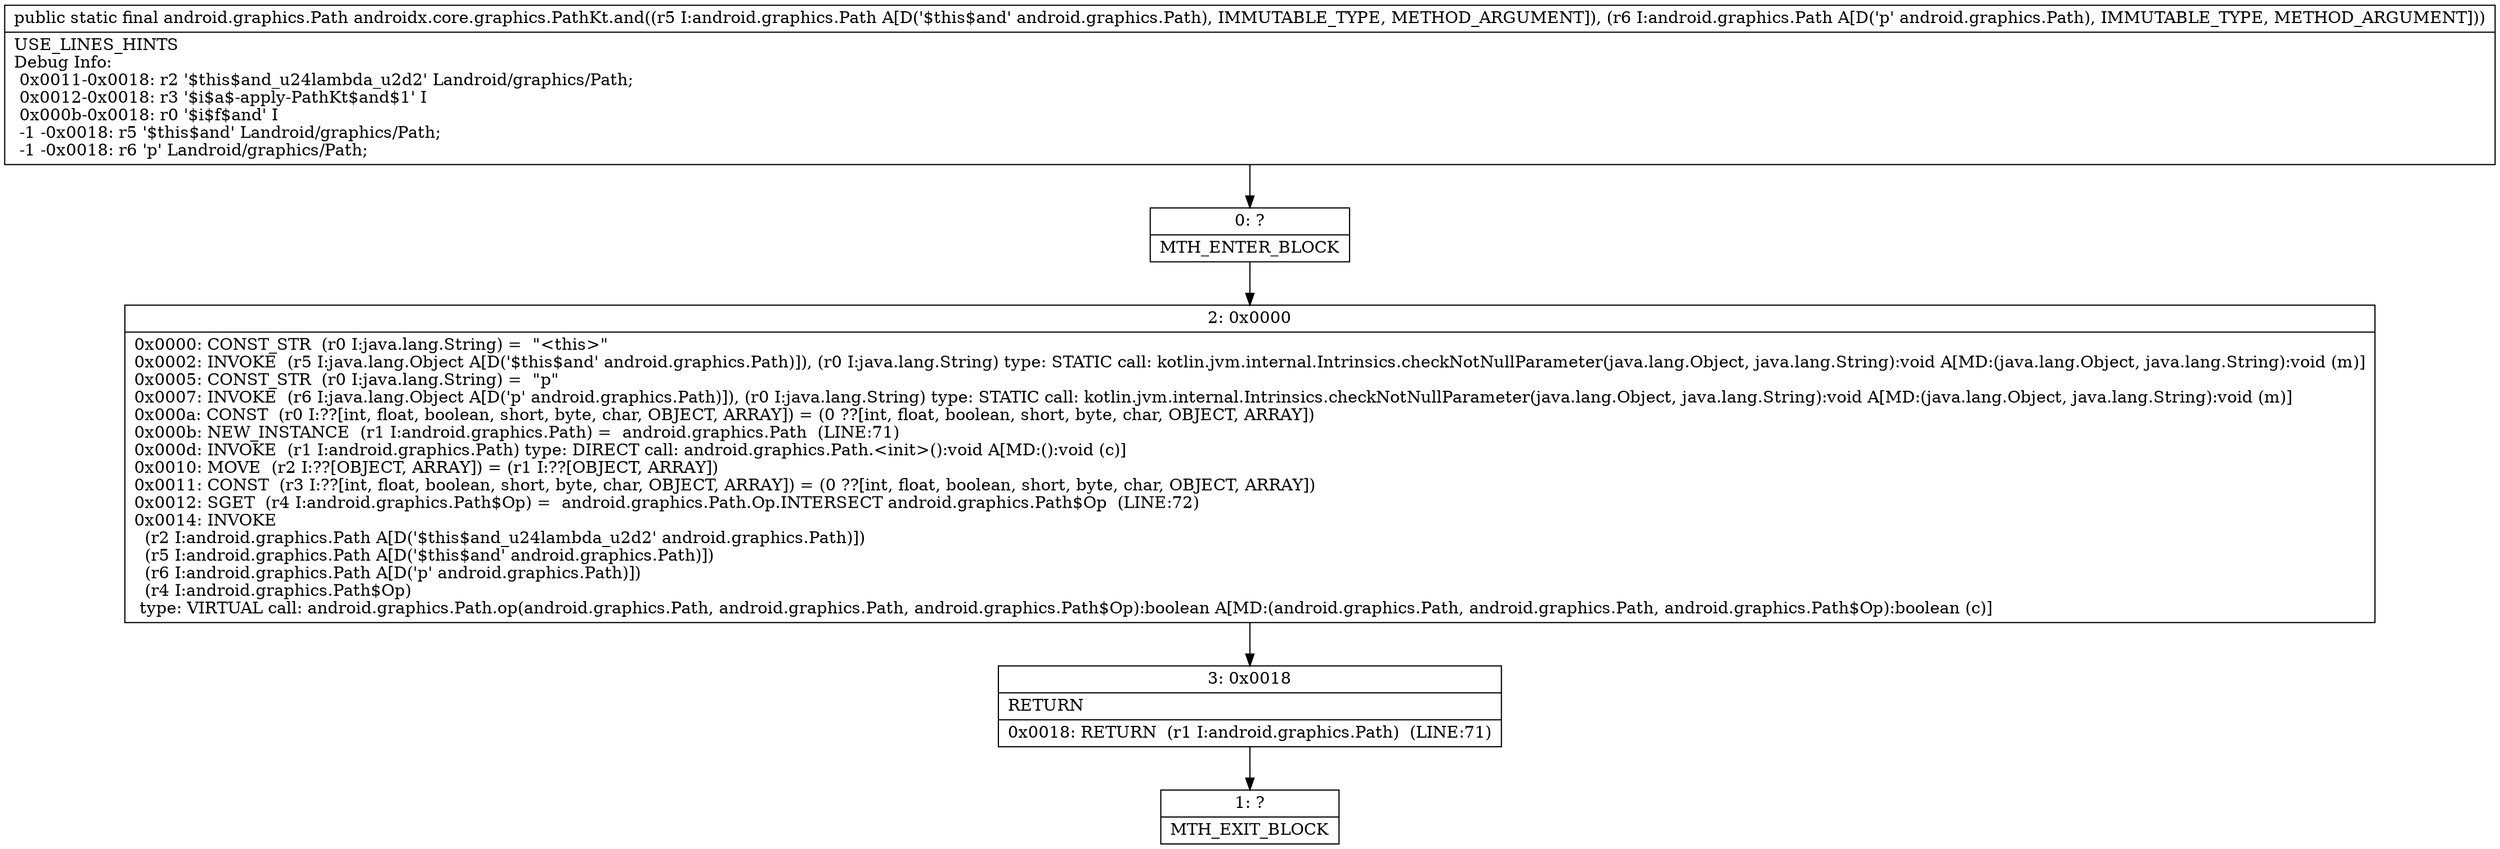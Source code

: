 digraph "CFG forandroidx.core.graphics.PathKt.and(Landroid\/graphics\/Path;Landroid\/graphics\/Path;)Landroid\/graphics\/Path;" {
Node_0 [shape=record,label="{0\:\ ?|MTH_ENTER_BLOCK\l}"];
Node_2 [shape=record,label="{2\:\ 0x0000|0x0000: CONST_STR  (r0 I:java.lang.String) =  \"\<this\>\" \l0x0002: INVOKE  (r5 I:java.lang.Object A[D('$this$and' android.graphics.Path)]), (r0 I:java.lang.String) type: STATIC call: kotlin.jvm.internal.Intrinsics.checkNotNullParameter(java.lang.Object, java.lang.String):void A[MD:(java.lang.Object, java.lang.String):void (m)]\l0x0005: CONST_STR  (r0 I:java.lang.String) =  \"p\" \l0x0007: INVOKE  (r6 I:java.lang.Object A[D('p' android.graphics.Path)]), (r0 I:java.lang.String) type: STATIC call: kotlin.jvm.internal.Intrinsics.checkNotNullParameter(java.lang.Object, java.lang.String):void A[MD:(java.lang.Object, java.lang.String):void (m)]\l0x000a: CONST  (r0 I:??[int, float, boolean, short, byte, char, OBJECT, ARRAY]) = (0 ??[int, float, boolean, short, byte, char, OBJECT, ARRAY]) \l0x000b: NEW_INSTANCE  (r1 I:android.graphics.Path) =  android.graphics.Path  (LINE:71)\l0x000d: INVOKE  (r1 I:android.graphics.Path) type: DIRECT call: android.graphics.Path.\<init\>():void A[MD:():void (c)]\l0x0010: MOVE  (r2 I:??[OBJECT, ARRAY]) = (r1 I:??[OBJECT, ARRAY]) \l0x0011: CONST  (r3 I:??[int, float, boolean, short, byte, char, OBJECT, ARRAY]) = (0 ??[int, float, boolean, short, byte, char, OBJECT, ARRAY]) \l0x0012: SGET  (r4 I:android.graphics.Path$Op) =  android.graphics.Path.Op.INTERSECT android.graphics.Path$Op  (LINE:72)\l0x0014: INVOKE  \l  (r2 I:android.graphics.Path A[D('$this$and_u24lambda_u2d2' android.graphics.Path)])\l  (r5 I:android.graphics.Path A[D('$this$and' android.graphics.Path)])\l  (r6 I:android.graphics.Path A[D('p' android.graphics.Path)])\l  (r4 I:android.graphics.Path$Op)\l type: VIRTUAL call: android.graphics.Path.op(android.graphics.Path, android.graphics.Path, android.graphics.Path$Op):boolean A[MD:(android.graphics.Path, android.graphics.Path, android.graphics.Path$Op):boolean (c)]\l}"];
Node_3 [shape=record,label="{3\:\ 0x0018|RETURN\l|0x0018: RETURN  (r1 I:android.graphics.Path)  (LINE:71)\l}"];
Node_1 [shape=record,label="{1\:\ ?|MTH_EXIT_BLOCK\l}"];
MethodNode[shape=record,label="{public static final android.graphics.Path androidx.core.graphics.PathKt.and((r5 I:android.graphics.Path A[D('$this$and' android.graphics.Path), IMMUTABLE_TYPE, METHOD_ARGUMENT]), (r6 I:android.graphics.Path A[D('p' android.graphics.Path), IMMUTABLE_TYPE, METHOD_ARGUMENT]))  | USE_LINES_HINTS\lDebug Info:\l  0x0011\-0x0018: r2 '$this$and_u24lambda_u2d2' Landroid\/graphics\/Path;\l  0x0012\-0x0018: r3 '$i$a$\-apply\-PathKt$and$1' I\l  0x000b\-0x0018: r0 '$i$f$and' I\l  \-1 \-0x0018: r5 '$this$and' Landroid\/graphics\/Path;\l  \-1 \-0x0018: r6 'p' Landroid\/graphics\/Path;\l}"];
MethodNode -> Node_0;Node_0 -> Node_2;
Node_2 -> Node_3;
Node_3 -> Node_1;
}

